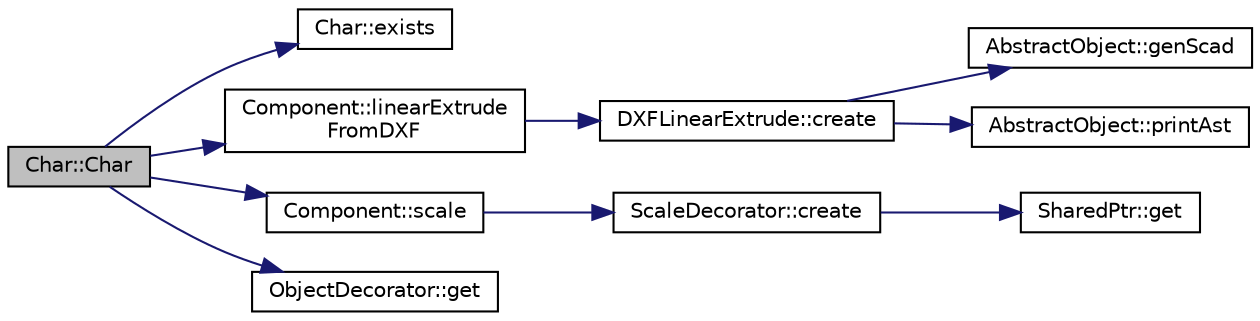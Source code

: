 digraph "Char::Char"
{
  edge [fontname="Helvetica",fontsize="10",labelfontname="Helvetica",labelfontsize="10"];
  node [fontname="Helvetica",fontsize="10",shape=record];
  rankdir="LR";
  Node0 [label="Char::Char",height=0.2,width=0.4,color="black", fillcolor="grey75", style="filled", fontcolor="black"];
  Node0 -> Node1 [color="midnightblue",fontsize="10",style="solid",fontname="Helvetica"];
  Node1 [label="Char::exists",height=0.2,width=0.4,color="black", fillcolor="white", style="filled",URL="$classChar.html#a35488a4f20b505c18ad22451d689046b"];
  Node0 -> Node2 [color="midnightblue",fontsize="10",style="solid",fontname="Helvetica"];
  Node2 [label="Component::linearExtrude\lFromDXF",height=0.2,width=0.4,color="black", fillcolor="white", style="filled",URL="$classComponent.html#aa6d56c61d71058811f19f26a70d684e8",tooltip="Linear extrude an DXF filename. "];
  Node2 -> Node3 [color="midnightblue",fontsize="10",style="solid",fontname="Helvetica"];
  Node3 [label="DXFLinearExtrude::create",height=0.2,width=0.4,color="black", fillcolor="white", style="filled",URL="$classDXFLinearExtrude.html#a90be3fd523ea9f167550ccd7cd2ec70c",tooltip="Default DXF factory method. "];
  Node3 -> Node4 [color="midnightblue",fontsize="10",style="solid",fontname="Helvetica"];
  Node4 [label="AbstractObject::genScad",height=0.2,width=0.4,color="black", fillcolor="white", style="filled",URL="$classAbstractObject.html#a6a649119224b5b664e68b324106f8a1b",tooltip="Generate SCAD output for this object. "];
  Node3 -> Node5 [color="midnightblue",fontsize="10",style="solid",fontname="Helvetica"];
  Node5 [label="AbstractObject::printAst",height=0.2,width=0.4,color="black", fillcolor="white", style="filled",URL="$classAbstractObject.html#afe4637952e9d1dd3af11d29010beaa9d",tooltip="Generate AST output for this object. "];
  Node0 -> Node6 [color="midnightblue",fontsize="10",style="solid",fontname="Helvetica"];
  Node6 [label="Component::scale",height=0.2,width=0.4,color="black", fillcolor="white", style="filled",URL="$classComponent.html#aa2c0e9a9811c924da985d2cb300f9e1c",tooltip="Scale the component. "];
  Node6 -> Node7 [color="midnightblue",fontsize="10",style="solid",fontname="Helvetica"];
  Node7 [label="ScaleDecorator::create",height=0.2,width=0.4,color="black", fillcolor="white", style="filled",URL="$classScaleDecorator.html#a308672869ccf13fb1ab3805543555706",tooltip="Default factory method. "];
  Node7 -> Node8 [color="midnightblue",fontsize="10",style="solid",fontname="Helvetica"];
  Node8 [label="SharedPtr::get",height=0.2,width=0.4,color="black", fillcolor="white", style="filled",URL="$classSharedPtr.html#a49ccede7111c7d25c1b1752b8ede30f5",tooltip="Gets the pointer hold. "];
  Node0 -> Node9 [color="midnightblue",fontsize="10",style="solid",fontname="Helvetica"];
  Node9 [label="ObjectDecorator::get",height=0.2,width=0.4,color="black", fillcolor="white", style="filled",URL="$classObjectDecorator.html#aff1b42075a10ee6b0cca6abaa3423bcd",tooltip="Get the internally hold pointer. Const version. "];
}
